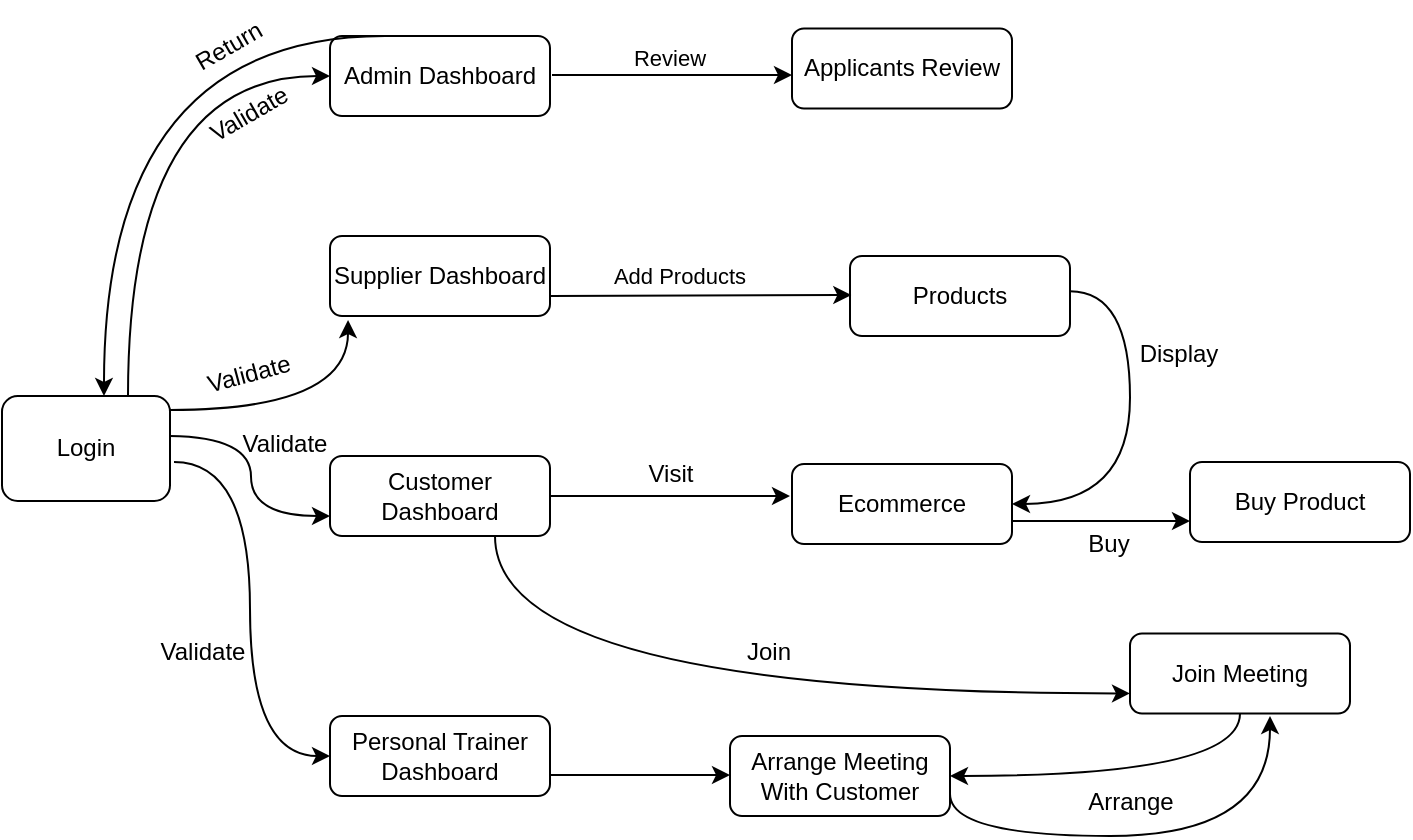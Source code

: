 <mxfile version="20.8.3" type="device"><diagram name="Page-1" id="58cdce13-f638-feb5-8d6f-7d28b1aa9fa0"><mxGraphModel dx="1120" dy="424" grid="1" gridSize="10" guides="1" tooltips="1" connect="1" arrows="1" fold="1" page="1" pageScale="1" pageWidth="1390" pageHeight="980" background="none" math="0" shadow="0"><root><mxCell id="0"/><mxCell id="1" parent="0"/><mxCell id="Y9zqJkW9vsvpoghM_a15-26" value="Admin Dashboard" style="rounded=1;whiteSpace=wrap;html=1;" parent="1" vertex="1"><mxGeometry x="460" y="300" width="110" height="40" as="geometry"/></mxCell><mxCell id="Y9zqJkW9vsvpoghM_a15-27" value="Supplier Dashboard" style="rounded=1;whiteSpace=wrap;html=1;" parent="1" vertex="1"><mxGeometry x="460" y="400" width="110" height="40" as="geometry"/></mxCell><mxCell id="Y9zqJkW9vsvpoghM_a15-9" value="Login" style="rounded=1;whiteSpace=wrap;html=1;" parent="1" vertex="1"><mxGeometry x="296" y="480" width="84" height="52.5" as="geometry"/></mxCell><mxCell id="Y9zqJkW9vsvpoghM_a15-31" value="Customer Dashboard" style="rounded=1;whiteSpace=wrap;html=1;" parent="1" vertex="1"><mxGeometry x="460" y="510" width="110" height="40" as="geometry"/></mxCell><mxCell id="Y9zqJkW9vsvpoghM_a15-38" value="Products" style="rounded=1;whiteSpace=wrap;html=1;" parent="1" vertex="1"><mxGeometry x="720" y="410" width="110" height="40" as="geometry"/></mxCell><mxCell id="Y9zqJkW9vsvpoghM_a15-45" value="&lt;font style=&quot;font-size: 11px;&quot;&gt;Add Products&lt;/font&gt;" style="text;html=1;strokeColor=none;fillColor=none;align=center;verticalAlign=middle;whiteSpace=wrap;rounded=0;rotation=0;" parent="1" vertex="1"><mxGeometry x="590" y="405" width="90" height="30" as="geometry"/></mxCell><mxCell id="Y9zqJkW9vsvpoghM_a15-54" value="" style="endArrow=classic;html=1;rounded=0;fontSize=11;curved=1;edgeStyle=orthogonalEdgeStyle;exitX=0.75;exitY=0;exitDx=0;exitDy=0;entryX=0;entryY=0.5;entryDx=0;entryDy=0;" parent="1" source="Y9zqJkW9vsvpoghM_a15-9" target="Y9zqJkW9vsvpoghM_a15-26" edge="1"><mxGeometry width="50" height="50" relative="1" as="geometry"><mxPoint x="366" y="380" as="sourcePoint"/><mxPoint x="570" y="572.5" as="targetPoint"/></mxGeometry></mxCell><mxCell id="Y9zqJkW9vsvpoghM_a15-55" value="" style="endArrow=classic;html=1;rounded=0;fontSize=11;curved=1;edgeStyle=orthogonalEdgeStyle;entryX=0.082;entryY=1.05;entryDx=0;entryDy=0;entryPerimeter=0;exitX=1;exitY=0.133;exitDx=0;exitDy=0;exitPerimeter=0;" parent="1" source="Y9zqJkW9vsvpoghM_a15-9" target="Y9zqJkW9vsvpoghM_a15-27" edge="1"><mxGeometry width="50" height="50" relative="1" as="geometry"><mxPoint x="390" y="490" as="sourcePoint"/><mxPoint x="470" y="330" as="targetPoint"/></mxGeometry></mxCell><mxCell id="Y9zqJkW9vsvpoghM_a15-56" value="" style="endArrow=classic;html=1;rounded=0;fontSize=11;curved=1;edgeStyle=orthogonalEdgeStyle;entryX=0;entryY=0.75;entryDx=0;entryDy=0;" parent="1" target="Y9zqJkW9vsvpoghM_a15-31" edge="1"><mxGeometry width="50" height="50" relative="1" as="geometry"><mxPoint x="380" y="500" as="sourcePoint"/><mxPoint x="480" y="340" as="targetPoint"/></mxGeometry></mxCell><mxCell id="Y9zqJkW9vsvpoghM_a15-57" value="" style="endArrow=classic;html=1;rounded=0;fontSize=11;curved=1;edgeStyle=orthogonalEdgeStyle;exitX=1.024;exitY=0.629;exitDx=0;exitDy=0;entryX=0;entryY=0.5;entryDx=0;entryDy=0;exitPerimeter=0;" parent="1" source="Y9zqJkW9vsvpoghM_a15-9" target="Y9zqJkW9vsvpoghM_a15-30" edge="1"><mxGeometry width="50" height="50" relative="1" as="geometry"><mxPoint x="389" y="510" as="sourcePoint"/><mxPoint x="490" y="350" as="targetPoint"/></mxGeometry></mxCell><mxCell id="Y9zqJkW9vsvpoghM_a15-58" value="Validate" style="text;html=1;strokeColor=none;fillColor=none;align=center;verticalAlign=middle;whiteSpace=wrap;rounded=0;rotation=-30;" parent="1" vertex="1"><mxGeometry x="390" y="330.0" width="59.34" height="17.57" as="geometry"/></mxCell><mxCell id="Y9zqJkW9vsvpoghM_a15-59" value="Validate" style="text;html=1;strokeColor=none;fillColor=none;align=center;verticalAlign=middle;whiteSpace=wrap;rounded=0;rotation=-15;" parent="1" vertex="1"><mxGeometry x="390" y="460" width="59.34" height="17.57" as="geometry"/></mxCell><mxCell id="Y9zqJkW9vsvpoghM_a15-60" value="Validate" style="text;html=1;strokeColor=none;fillColor=none;align=center;verticalAlign=middle;whiteSpace=wrap;rounded=0;rotation=0;" parent="1" vertex="1"><mxGeometry x="408.0" y="495.43" width="59.34" height="17.57" as="geometry"/></mxCell><mxCell id="Y9zqJkW9vsvpoghM_a15-61" value="Validate" style="text;html=1;strokeColor=none;fillColor=none;align=center;verticalAlign=middle;whiteSpace=wrap;rounded=0;rotation=0;" parent="1" vertex="1"><mxGeometry x="367" y="598.72" width="59.34" height="17.57" as="geometry"/></mxCell><mxCell id="Y9zqJkW9vsvpoghM_a15-62" value="" style="endArrow=classic;html=1;rounded=0;fontSize=11;curved=1;edgeStyle=orthogonalEdgeStyle;exitX=0.25;exitY=0;exitDx=0;exitDy=0;entryX=0.607;entryY=0;entryDx=0;entryDy=0;entryPerimeter=0;" parent="1" source="Y9zqJkW9vsvpoghM_a15-26" target="Y9zqJkW9vsvpoghM_a15-9" edge="1"><mxGeometry width="50" height="50" relative="1" as="geometry"><mxPoint x="240" y="440" as="sourcePoint"/><mxPoint x="341" y="280" as="targetPoint"/><Array as="points"><mxPoint x="347" y="300"/></Array></mxGeometry></mxCell><mxCell id="Y9zqJkW9vsvpoghM_a15-63" value="Return" style="text;html=1;strokeColor=none;fillColor=none;align=center;verticalAlign=middle;whiteSpace=wrap;rounded=0;rotation=-30;" parent="1" vertex="1"><mxGeometry x="380" y="296.22" width="59.34" height="17.57" as="geometry"/></mxCell><mxCell id="Y9zqJkW9vsvpoghM_a15-66" value="" style="endArrow=classic;html=1;rounded=0;fontSize=11;curved=1;edgeStyle=orthogonalEdgeStyle;exitX=1;exitY=0.5;exitDx=0;exitDy=0;" parent="1" source="Y9zqJkW9vsvpoghM_a15-31" edge="1"><mxGeometry width="50" height="50" relative="1" as="geometry"><mxPoint x="600" y="529.22" as="sourcePoint"/><mxPoint x="690" y="530" as="targetPoint"/></mxGeometry></mxCell><mxCell id="Y9zqJkW9vsvpoghM_a15-67" value="Visit" style="text;html=1;strokeColor=none;fillColor=none;align=center;verticalAlign=middle;whiteSpace=wrap;rounded=0;rotation=0;" parent="1" vertex="1"><mxGeometry x="600.66" y="510" width="59.34" height="17.57" as="geometry"/></mxCell><mxCell id="Y9zqJkW9vsvpoghM_a15-68" value="" style="endArrow=classic;html=1;rounded=0;fontSize=11;curved=1;edgeStyle=orthogonalEdgeStyle;exitX=1;exitY=0.75;exitDx=0;exitDy=0;" parent="1" source="Y9zqJkW9vsvpoghM_a15-27" edge="1"><mxGeometry width="50" height="50" relative="1" as="geometry"><mxPoint x="600.66" y="429.5" as="sourcePoint"/><mxPoint x="720.66" y="429.5" as="targetPoint"/></mxGeometry></mxCell><mxCell id="Y9zqJkW9vsvpoghM_a15-69" value="Applicants Review" style="rounded=1;whiteSpace=wrap;html=1;" parent="1" vertex="1"><mxGeometry x="691" y="296.22" width="110" height="40" as="geometry"/></mxCell><mxCell id="Y9zqJkW9vsvpoghM_a15-71" value="" style="endArrow=classic;html=1;rounded=0;fontSize=11;curved=1;edgeStyle=orthogonalEdgeStyle;exitX=1;exitY=0.5;exitDx=0;exitDy=0;" parent="1" edge="1"><mxGeometry width="50" height="50" relative="1" as="geometry"><mxPoint x="571" y="319.5" as="sourcePoint"/><mxPoint x="691" y="319.5" as="targetPoint"/></mxGeometry></mxCell><mxCell id="Y9zqJkW9vsvpoghM_a15-72" value="&lt;font style=&quot;font-size: 11px;&quot;&gt;Review&lt;/font&gt;" style="text;html=1;strokeColor=none;fillColor=none;align=center;verticalAlign=middle;whiteSpace=wrap;rounded=0;rotation=0;" parent="1" vertex="1"><mxGeometry x="585.33" y="296.22" width="90" height="30" as="geometry"/></mxCell><mxCell id="Y9zqJkW9vsvpoghM_a15-73" value="" style="endArrow=classic;html=1;rounded=0;fontSize=11;curved=1;edgeStyle=orthogonalEdgeStyle;entryX=1;entryY=0.5;entryDx=0;entryDy=0;" parent="1" target="Y9zqJkW9vsvpoghM_a15-41" edge="1"><mxGeometry width="50" height="50" relative="1" as="geometry"><mxPoint x="830" y="427.57" as="sourcePoint"/><mxPoint x="780" y="477.57" as="targetPoint"/><Array as="points"><mxPoint x="860" y="428"/><mxPoint x="860" y="534"/></Array></mxGeometry></mxCell><mxCell id="Y9zqJkW9vsvpoghM_a15-74" value="Buy Product" style="rounded=1;whiteSpace=wrap;html=1;" parent="1" vertex="1"><mxGeometry x="890" y="513" width="110" height="40" as="geometry"/></mxCell><mxCell id="Y9zqJkW9vsvpoghM_a15-75" value="" style="endArrow=classic;html=1;rounded=0;fontSize=11;curved=1;edgeStyle=orthogonalEdgeStyle;exitX=1;exitY=0.5;exitDx=0;exitDy=0;" parent="1" edge="1"><mxGeometry width="50" height="50" relative="1" as="geometry"><mxPoint x="770" y="542.5" as="sourcePoint"/><mxPoint x="890" y="542.5" as="targetPoint"/></mxGeometry></mxCell><mxCell id="Y9zqJkW9vsvpoghM_a15-41" value="Ecommerce" style="rounded=1;whiteSpace=wrap;html=1;" parent="1" vertex="1"><mxGeometry x="691" y="514" width="110" height="40" as="geometry"/></mxCell><mxCell id="Y9zqJkW9vsvpoghM_a15-76" value="Buy" style="text;html=1;strokeColor=none;fillColor=none;align=center;verticalAlign=middle;whiteSpace=wrap;rounded=0;rotation=0;" parent="1" vertex="1"><mxGeometry x="820.0" y="545.43" width="59.34" height="17.57" as="geometry"/></mxCell><mxCell id="Y9zqJkW9vsvpoghM_a15-77" value="Display" style="text;html=1;strokeColor=none;fillColor=none;align=center;verticalAlign=middle;whiteSpace=wrap;rounded=0;rotation=0;" parent="1" vertex="1"><mxGeometry x="855.0" y="450.0" width="59.34" height="17.57" as="geometry"/></mxCell><mxCell id="Y9zqJkW9vsvpoghM_a15-78" value="Arrange Meeting With Customer" style="rounded=1;whiteSpace=wrap;html=1;" parent="1" vertex="1"><mxGeometry x="660" y="650" width="110" height="40" as="geometry"/></mxCell><mxCell id="Y9zqJkW9vsvpoghM_a15-79" value="" style="endArrow=classic;html=1;rounded=0;fontSize=11;curved=1;edgeStyle=orthogonalEdgeStyle;exitX=1;exitY=0.5;exitDx=0;exitDy=0;" parent="1" edge="1"><mxGeometry width="50" height="50" relative="1" as="geometry"><mxPoint x="540" y="669.5" as="sourcePoint"/><mxPoint x="660" y="669.5" as="targetPoint"/></mxGeometry></mxCell><mxCell id="Y9zqJkW9vsvpoghM_a15-30" value="Personal Trainer Dashboard" style="rounded=1;whiteSpace=wrap;html=1;" parent="1" vertex="1"><mxGeometry x="460" y="640" width="110" height="40" as="geometry"/></mxCell><mxCell id="Y9zqJkW9vsvpoghM_a15-80" value="Join Meeting" style="rounded=1;whiteSpace=wrap;html=1;" parent="1" vertex="1"><mxGeometry x="860" y="598.72" width="110" height="40" as="geometry"/></mxCell><mxCell id="Y9zqJkW9vsvpoghM_a15-81" value="" style="endArrow=classic;html=1;rounded=0;fontSize=11;curved=1;edgeStyle=orthogonalEdgeStyle;exitX=1;exitY=0.5;exitDx=0;exitDy=0;" parent="1" edge="1"><mxGeometry width="50" height="50" relative="1" as="geometry"><mxPoint x="770" y="679" as="sourcePoint"/><mxPoint x="930" y="640" as="targetPoint"/><Array as="points"><mxPoint x="770" y="700"/><mxPoint x="930" y="700"/></Array></mxGeometry></mxCell><mxCell id="Y9zqJkW9vsvpoghM_a15-82" value="" style="endArrow=classic;html=1;rounded=0;fontSize=11;curved=1;edgeStyle=orthogonalEdgeStyle;exitX=0.5;exitY=1;exitDx=0;exitDy=0;entryX=1;entryY=0.5;entryDx=0;entryDy=0;" parent="1" source="Y9zqJkW9vsvpoghM_a15-80" target="Y9zqJkW9vsvpoghM_a15-78" edge="1"><mxGeometry width="50" height="50" relative="1" as="geometry"><mxPoint x="900" y="850" as="sourcePoint"/><mxPoint x="810" y="750" as="targetPoint"/><Array as="points"><mxPoint x="915" y="670"/></Array></mxGeometry></mxCell><mxCell id="Y9zqJkW9vsvpoghM_a15-83" value="Arrange" style="text;html=1;strokeColor=none;fillColor=none;align=center;verticalAlign=middle;whiteSpace=wrap;rounded=0;rotation=0;" parent="1" vertex="1"><mxGeometry x="830.66" y="676.43" width="59.34" height="13.57" as="geometry"/></mxCell><mxCell id="Y9zqJkW9vsvpoghM_a15-84" value="" style="endArrow=classic;html=1;rounded=0;fontSize=11;curved=1;edgeStyle=orthogonalEdgeStyle;exitX=0.75;exitY=1;exitDx=0;exitDy=0;entryX=0;entryY=0.75;entryDx=0;entryDy=0;" parent="1" source="Y9zqJkW9vsvpoghM_a15-31" target="Y9zqJkW9vsvpoghM_a15-80" edge="1"><mxGeometry width="50" height="50" relative="1" as="geometry"><mxPoint x="585.33" y="590" as="sourcePoint"/><mxPoint x="705.33" y="590" as="targetPoint"/></mxGeometry></mxCell><mxCell id="Y9zqJkW9vsvpoghM_a15-85" value="Join" style="text;html=1;strokeColor=none;fillColor=none;align=center;verticalAlign=middle;whiteSpace=wrap;rounded=0;rotation=0;" parent="1" vertex="1"><mxGeometry x="650.0" y="598.72" width="59.34" height="17.57" as="geometry"/></mxCell></root></mxGraphModel></diagram></mxfile>